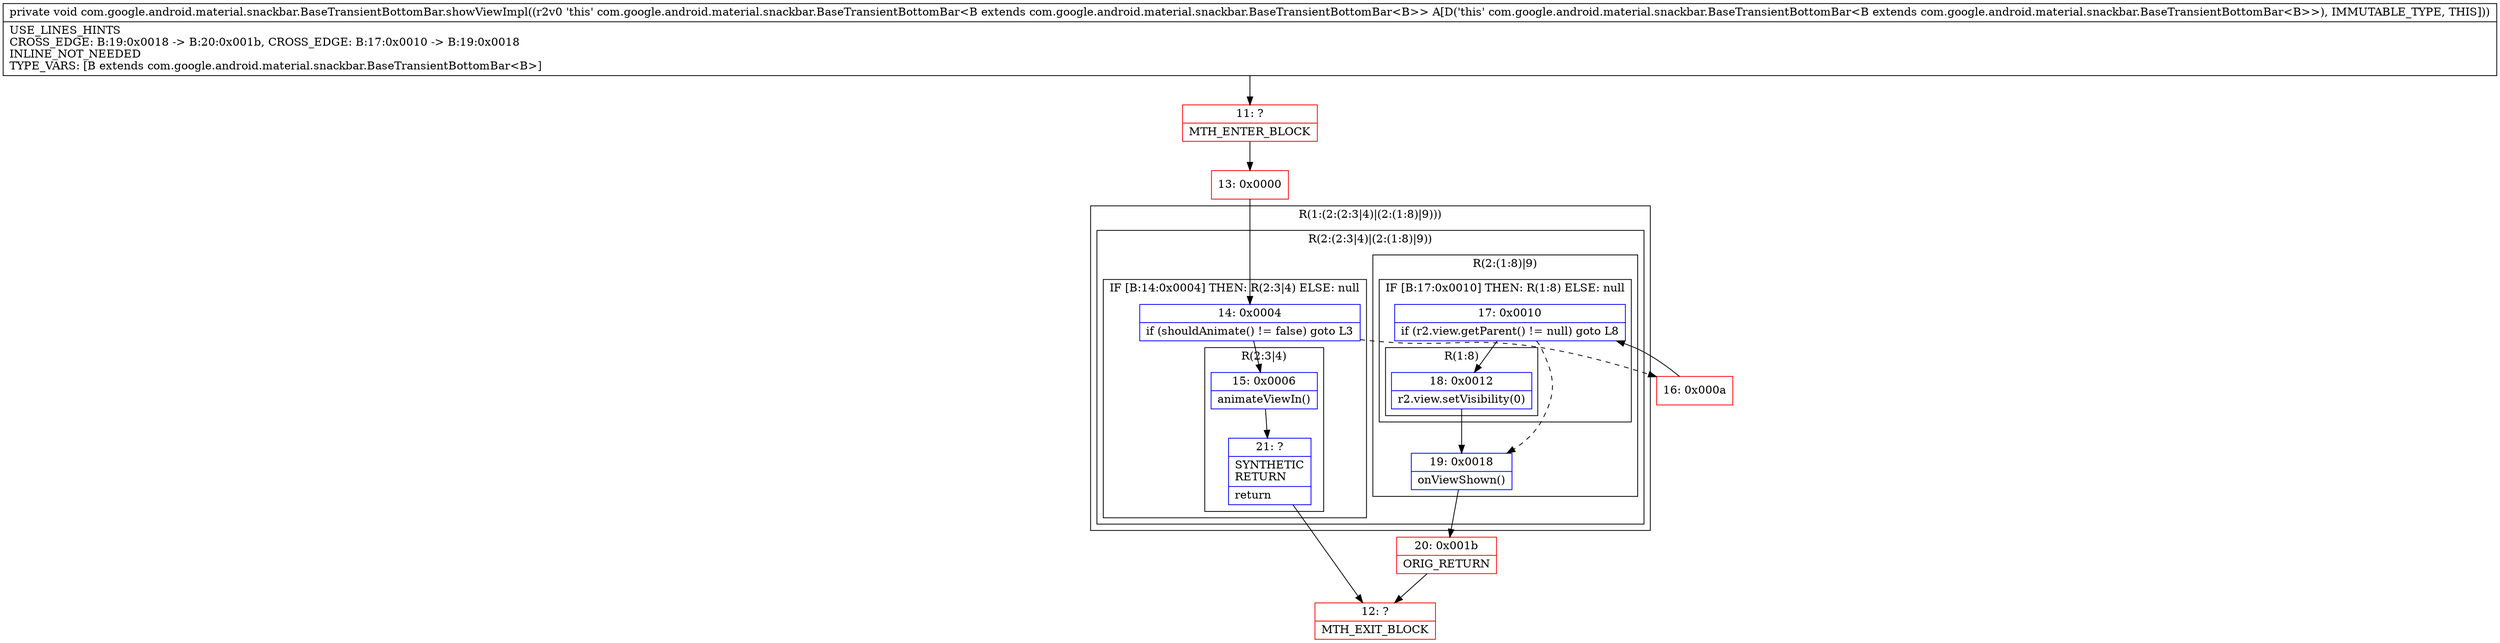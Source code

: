 digraph "CFG forcom.google.android.material.snackbar.BaseTransientBottomBar.showViewImpl()V" {
subgraph cluster_Region_514677997 {
label = "R(1:(2:(2:3|4)|(2:(1:8)|9)))";
node [shape=record,color=blue];
subgraph cluster_Region_2006581677 {
label = "R(2:(2:3|4)|(2:(1:8)|9))";
node [shape=record,color=blue];
subgraph cluster_IfRegion_289135536 {
label = "IF [B:14:0x0004] THEN: R(2:3|4) ELSE: null";
node [shape=record,color=blue];
Node_14 [shape=record,label="{14\:\ 0x0004|if (shouldAnimate() != false) goto L3\l}"];
subgraph cluster_Region_377700441 {
label = "R(2:3|4)";
node [shape=record,color=blue];
Node_15 [shape=record,label="{15\:\ 0x0006|animateViewIn()\l}"];
Node_21 [shape=record,label="{21\:\ ?|SYNTHETIC\lRETURN\l|return\l}"];
}
}
subgraph cluster_Region_1648176208 {
label = "R(2:(1:8)|9)";
node [shape=record,color=blue];
subgraph cluster_IfRegion_1166925523 {
label = "IF [B:17:0x0010] THEN: R(1:8) ELSE: null";
node [shape=record,color=blue];
Node_17 [shape=record,label="{17\:\ 0x0010|if (r2.view.getParent() != null) goto L8\l}"];
subgraph cluster_Region_170158985 {
label = "R(1:8)";
node [shape=record,color=blue];
Node_18 [shape=record,label="{18\:\ 0x0012|r2.view.setVisibility(0)\l}"];
}
}
Node_19 [shape=record,label="{19\:\ 0x0018|onViewShown()\l}"];
}
}
}
Node_11 [shape=record,color=red,label="{11\:\ ?|MTH_ENTER_BLOCK\l}"];
Node_13 [shape=record,color=red,label="{13\:\ 0x0000}"];
Node_12 [shape=record,color=red,label="{12\:\ ?|MTH_EXIT_BLOCK\l}"];
Node_16 [shape=record,color=red,label="{16\:\ 0x000a}"];
Node_20 [shape=record,color=red,label="{20\:\ 0x001b|ORIG_RETURN\l}"];
MethodNode[shape=record,label="{private void com.google.android.material.snackbar.BaseTransientBottomBar.showViewImpl((r2v0 'this' com.google.android.material.snackbar.BaseTransientBottomBar\<B extends com.google.android.material.snackbar.BaseTransientBottomBar\<B\>\> A[D('this' com.google.android.material.snackbar.BaseTransientBottomBar\<B extends com.google.android.material.snackbar.BaseTransientBottomBar\<B\>\>), IMMUTABLE_TYPE, THIS]))  | USE_LINES_HINTS\lCROSS_EDGE: B:19:0x0018 \-\> B:20:0x001b, CROSS_EDGE: B:17:0x0010 \-\> B:19:0x0018\lINLINE_NOT_NEEDED\lTYPE_VARS: [B extends com.google.android.material.snackbar.BaseTransientBottomBar\<B\>]\l}"];
MethodNode -> Node_11;Node_14 -> Node_15;
Node_14 -> Node_16[style=dashed];
Node_15 -> Node_21;
Node_21 -> Node_12;
Node_17 -> Node_18;
Node_17 -> Node_19[style=dashed];
Node_18 -> Node_19;
Node_19 -> Node_20;
Node_11 -> Node_13;
Node_13 -> Node_14;
Node_16 -> Node_17;
Node_20 -> Node_12;
}

